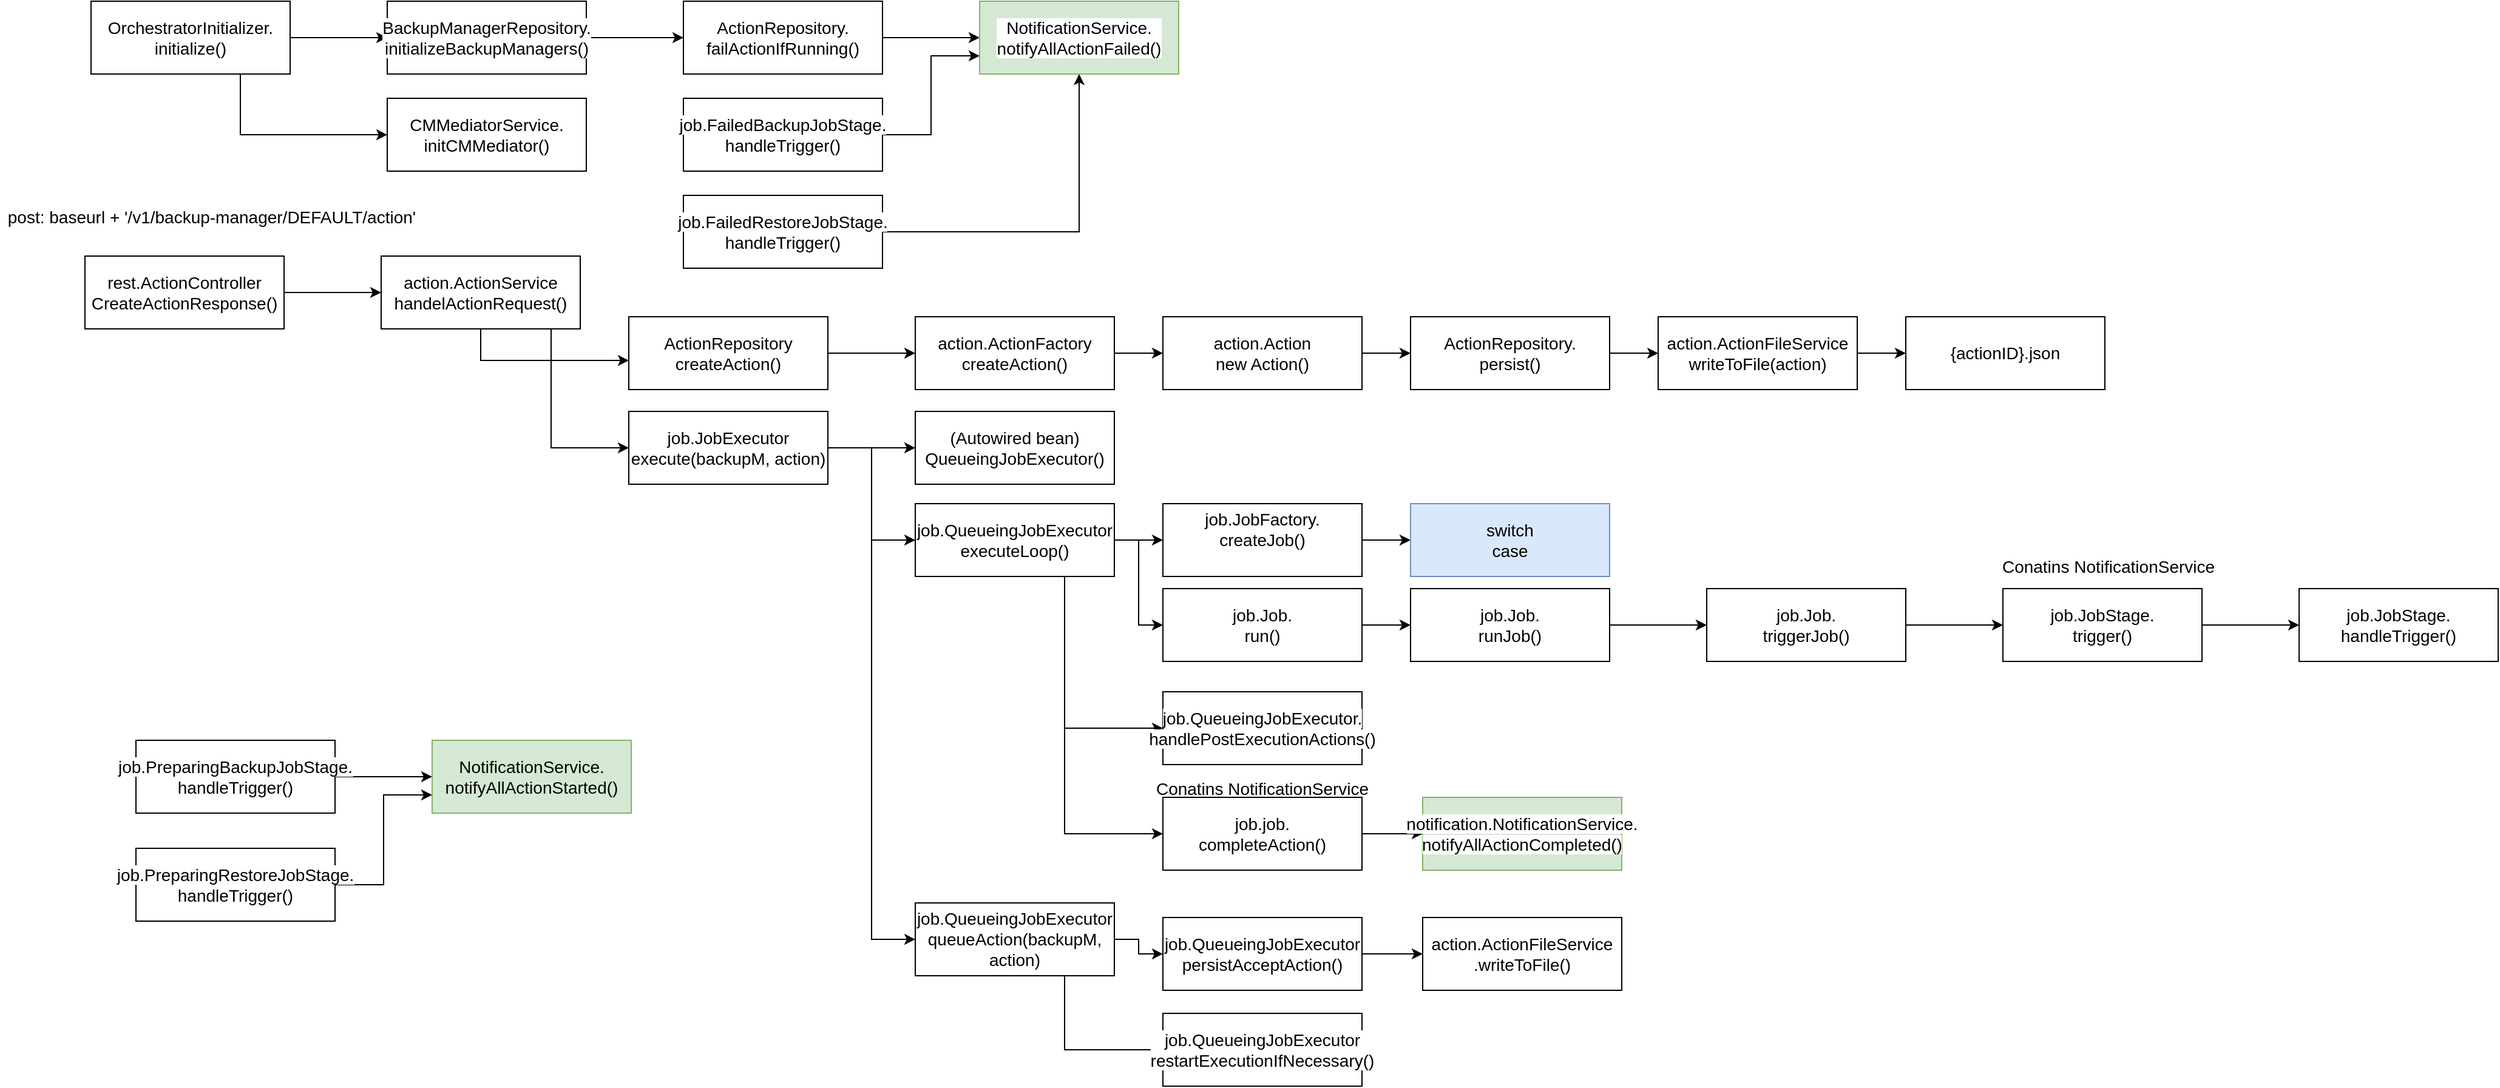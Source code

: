<mxfile version="14.6.0" type="github">
  <diagram id="sWD83ZK12Atgp3WnnV67" name="Page-1">
    <mxGraphModel dx="2074" dy="910" grid="0" gridSize="10" guides="1" tooltips="1" connect="1" arrows="1" fold="1" page="0" pageScale="1" pageWidth="827" pageHeight="1169" math="0" shadow="0">
      <root>
        <mxCell id="0" />
        <mxCell id="1" parent="0" />
        <mxCell id="vlSwU73PuRJAP9GoWd93-3" value="" style="edgeStyle=orthogonalEdgeStyle;rounded=0;orthogonalLoop=1;jettySize=auto;html=1;fontSize=14;" edge="1" parent="1" source="vlSwU73PuRJAP9GoWd93-1" target="vlSwU73PuRJAP9GoWd93-2">
          <mxGeometry relative="1" as="geometry" />
        </mxCell>
        <mxCell id="vlSwU73PuRJAP9GoWd93-5" style="edgeStyle=orthogonalEdgeStyle;rounded=0;orthogonalLoop=1;jettySize=auto;html=1;exitX=0.75;exitY=1;exitDx=0;exitDy=0;entryX=0;entryY=0.5;entryDx=0;entryDy=0;fontSize=14;" edge="1" parent="1" source="vlSwU73PuRJAP9GoWd93-1" target="vlSwU73PuRJAP9GoWd93-4">
          <mxGeometry relative="1" as="geometry" />
        </mxCell>
        <UserObject label="&lt;div style=&quot;color: rgb(0, 0, 0); font-family: helvetica; font-size: 14px; font-style: normal; font-weight: 400; letter-spacing: normal; text-align: center; text-indent: 0px; text-transform: none; word-spacing: 0px; background-color: rgb(255, 255, 255);&quot;&gt;OrchestratorInitializer.&lt;/div&gt;&lt;div style=&quot;color: rgb(0, 0, 0); font-family: helvetica; font-size: 14px; font-style: normal; font-weight: 400; letter-spacing: normal; text-align: center; text-indent: 0px; text-transform: none; word-spacing: 0px; background-color: rgb(255, 255, 255);&quot;&gt;initialize()&lt;/div&gt;" treeRoot="1" id="vlSwU73PuRJAP9GoWd93-1">
          <mxCell style="whiteSpace=wrap;html=1;align=center;treeFolding=1;treeMoving=1;newEdgeStyle={&quot;edgeStyle&quot;:&quot;elbowEdgeStyle&quot;,&quot;startArrow&quot;:&quot;none&quot;,&quot;endArrow&quot;:&quot;none&quot;};fontSize=14;" vertex="1" parent="1">
            <mxGeometry x="235" y="189" width="164" height="60" as="geometry" />
          </mxCell>
        </UserObject>
        <mxCell id="vlSwU73PuRJAP9GoWd93-13" value="" style="edgeStyle=orthogonalEdgeStyle;rounded=0;orthogonalLoop=1;jettySize=auto;html=1;fontSize=14;" edge="1" parent="1" source="vlSwU73PuRJAP9GoWd93-2" target="vlSwU73PuRJAP9GoWd93-12">
          <mxGeometry relative="1" as="geometry" />
        </mxCell>
        <UserObject label="&lt;div style=&quot;color: rgb(0, 0, 0); font-family: helvetica; font-size: 14px; font-style: normal; font-weight: 400; letter-spacing: normal; text-align: center; text-indent: 0px; text-transform: none; word-spacing: 0px; background-color: rgb(255, 255, 255);&quot;&gt;BackupManagerRepository.&lt;/div&gt;&lt;div style=&quot;color: rgb(0, 0, 0); font-family: helvetica; font-size: 14px; font-style: normal; font-weight: 400; letter-spacing: normal; text-align: center; text-indent: 0px; text-transform: none; word-spacing: 0px; background-color: rgb(255, 255, 255);&quot;&gt;initializeBackupManagers()&lt;/div&gt;" treeRoot="1" id="vlSwU73PuRJAP9GoWd93-2">
          <mxCell style="whiteSpace=wrap;html=1;align=center;treeFolding=1;treeMoving=1;newEdgeStyle={&quot;edgeStyle&quot;:&quot;elbowEdgeStyle&quot;,&quot;startArrow&quot;:&quot;none&quot;,&quot;endArrow&quot;:&quot;none&quot;};fontSize=14;" vertex="1" parent="1">
            <mxGeometry x="479" y="189" width="164" height="60" as="geometry" />
          </mxCell>
        </UserObject>
        <mxCell id="vlSwU73PuRJAP9GoWd93-7" value="" style="edgeStyle=orthogonalEdgeStyle;rounded=0;orthogonalLoop=1;jettySize=auto;html=1;" edge="1" parent="1" source="vlSwU73PuRJAP9GoWd93-4" target="vlSwU73PuRJAP9GoWd93-6" visible="0">
          <mxGeometry relative="1" as="geometry" />
        </mxCell>
        <UserObject label="&lt;div style=&quot;color: rgb(0, 0, 0); font-family: helvetica; font-size: 14px; font-style: normal; font-weight: 400; letter-spacing: normal; text-align: center; text-indent: 0px; text-transform: none; word-spacing: 0px; background-color: rgb(255, 255, 255);&quot;&gt;CMMediatorService.&lt;/div&gt;&lt;div style=&quot;color: rgb(0, 0, 0); font-family: helvetica; font-size: 14px; font-style: normal; font-weight: 400; letter-spacing: normal; text-align: center; text-indent: 0px; text-transform: none; word-spacing: 0px; background-color: rgb(255, 255, 255);&quot;&gt;initCMMediator()&lt;/div&gt;" treeRoot="1" id="vlSwU73PuRJAP9GoWd93-4">
          <mxCell style="whiteSpace=wrap;html=1;align=center;treeFolding=1;treeMoving=1;newEdgeStyle={&quot;edgeStyle&quot;:&quot;elbowEdgeStyle&quot;,&quot;startArrow&quot;:&quot;none&quot;,&quot;endArrow&quot;:&quot;none&quot;};fontSize=14;" vertex="1" collapsed="1" parent="1">
            <mxGeometry x="479" y="269" width="164" height="60" as="geometry" />
          </mxCell>
        </UserObject>
        <mxCell id="vlSwU73PuRJAP9GoWd93-9" value="flagEnabled" style="edgeStyle=orthogonalEdgeStyle;rounded=0;orthogonalLoop=1;jettySize=auto;html=1;" edge="1" parent="1" source="vlSwU73PuRJAP9GoWd93-6" target="vlSwU73PuRJAP9GoWd93-8" visible="0">
          <mxGeometry relative="1" as="geometry" />
        </mxCell>
        <mxCell id="vlSwU73PuRJAP9GoWd93-11" value="else" style="edgeStyle=orthogonalEdgeStyle;rounded=0;orthogonalLoop=1;jettySize=auto;html=1;exitX=0.75;exitY=1;exitDx=0;exitDy=0;entryX=0;entryY=0.5;entryDx=0;entryDy=0;" edge="1" parent="1" source="vlSwU73PuRJAP9GoWd93-6" target="vlSwU73PuRJAP9GoWd93-10" visible="0">
          <mxGeometry relative="1" as="geometry" />
        </mxCell>
        <UserObject label="&lt;div style=&quot;color: rgb(0 , 0 , 0) ; font-family: &amp;#34;helvetica&amp;#34; ; font-size: 13px ; font-style: normal ; font-weight: 400 ; letter-spacing: normal ; text-align: center ; text-indent: 0px ; text-transform: none ; word-spacing: 0px ; background-color: rgb(255 , 255 , 255)&quot;&gt;CMMediatorService.&lt;/div&gt;&lt;div style=&quot;color: rgb(0 , 0 , 0) ; font-family: &amp;#34;helvetica&amp;#34; ; font-size: 13px ; font-style: normal ; font-weight: 400 ; letter-spacing: normal ; text-align: center ; text-indent: 0px ; text-transform: none ; word-spacing: 0px ; background-color: rgb(255 , 255 , 255)&quot;&gt;executeIfCMIsEnabled()&lt;/div&gt;" treeRoot="1" id="vlSwU73PuRJAP9GoWd93-6">
          <mxCell style="whiteSpace=wrap;html=1;align=center;treeFolding=1;treeMoving=1;newEdgeStyle={&quot;edgeStyle&quot;:&quot;elbowEdgeStyle&quot;,&quot;startArrow&quot;:&quot;none&quot;,&quot;endArrow&quot;:&quot;none&quot;};fontSize=13;" vertex="1" visible="0" parent="1">
            <mxGeometry x="723" y="269" width="164" height="60" as="geometry" />
          </mxCell>
        </UserObject>
        <UserObject label="&lt;div style=&quot;color: rgb(0 , 0 , 0) ; font-family: &amp;#34;helvetica&amp;#34; ; font-size: 13px ; font-style: normal ; font-weight: 400 ; letter-spacing: normal ; text-align: center ; text-indent: 0px ; text-transform: none ; word-spacing: 0px ; background-color: rgb(255 , 255 , 255)&quot;&gt;CMMediatorService.&lt;/div&gt;&lt;div style=&quot;color: rgb(0 , 0 , 0) ; font-family: &amp;#34;helvetica&amp;#34; ; font-size: 13px ; font-style: normal ; font-weight: 400 ; letter-spacing: normal ; text-align: center ; text-indent: 0px ; text-transform: none ; word-spacing: 0px ; background-color: rgb(255 , 255 , 255)&quot;&gt;pushSchemaAndConfiguration()&lt;/div&gt;" treeRoot="1" id="vlSwU73PuRJAP9GoWd93-8">
          <mxCell style="whiteSpace=wrap;html=1;align=center;treeFolding=1;treeMoving=1;newEdgeStyle={&quot;edgeStyle&quot;:&quot;elbowEdgeStyle&quot;,&quot;startArrow&quot;:&quot;none&quot;,&quot;endArrow&quot;:&quot;none&quot;};fontSize=13;" vertex="1" visible="0" parent="1">
            <mxGeometry x="967" y="269" width="164" height="60" as="geometry" />
          </mxCell>
        </UserObject>
        <UserObject label="&lt;div style=&quot;color: rgb(0 , 0 , 0) ; font-family: &amp;#34;helvetica&amp;#34; ; font-size: 13px ; font-style: normal ; font-weight: 400 ; letter-spacing: normal ; text-align: center ; text-indent: 0px ; text-transform: none ; word-spacing: 0px ; background-color: rgb(255 , 255 , 255)&quot;&gt;CMMediatorException&lt;/div&gt;" treeRoot="1" id="vlSwU73PuRJAP9GoWd93-10">
          <mxCell style="whiteSpace=wrap;html=1;align=center;treeFolding=1;treeMoving=1;newEdgeStyle={&quot;edgeStyle&quot;:&quot;elbowEdgeStyle&quot;,&quot;startArrow&quot;:&quot;none&quot;,&quot;endArrow&quot;:&quot;none&quot;};fontSize=13;fillColor=#d80073;strokeColor=#A50040;fontColor=#ffffff;" vertex="1" visible="0" parent="1">
            <mxGeometry x="967" y="355" width="164" height="60" as="geometry" />
          </mxCell>
        </UserObject>
        <mxCell id="vlSwU73PuRJAP9GoWd93-15" value="" style="edgeStyle=orthogonalEdgeStyle;rounded=0;orthogonalLoop=1;jettySize=auto;html=1;fontSize=14;" edge="1" parent="1" source="vlSwU73PuRJAP9GoWd93-12" target="vlSwU73PuRJAP9GoWd93-14">
          <mxGeometry relative="1" as="geometry" />
        </mxCell>
        <UserObject label="&lt;div style=&quot;color: rgb(0, 0, 0); font-family: helvetica; font-size: 14px; font-style: normal; font-weight: 400; letter-spacing: normal; text-align: center; text-indent: 0px; text-transform: none; word-spacing: 0px; background-color: rgb(255, 255, 255);&quot;&gt;ActionRepository.&lt;/div&gt;&lt;div style=&quot;color: rgb(0, 0, 0); font-family: helvetica; font-size: 14px; font-style: normal; font-weight: 400; letter-spacing: normal; text-align: center; text-indent: 0px; text-transform: none; word-spacing: 0px; background-color: rgb(255, 255, 255);&quot;&gt;failActionIfRunning()&lt;/div&gt;" treeRoot="1" id="vlSwU73PuRJAP9GoWd93-12">
          <mxCell style="whiteSpace=wrap;html=1;align=center;treeFolding=1;treeMoving=1;newEdgeStyle={&quot;edgeStyle&quot;:&quot;elbowEdgeStyle&quot;,&quot;startArrow&quot;:&quot;none&quot;,&quot;endArrow&quot;:&quot;none&quot;};fontSize=14;" vertex="1" parent="1">
            <mxGeometry x="723" y="189" width="164" height="60" as="geometry" />
          </mxCell>
        </UserObject>
        <UserObject label="&lt;div style=&quot;color: rgb(0, 0, 0); font-family: helvetica; font-size: 14px; font-style: normal; font-weight: 400; letter-spacing: normal; text-align: center; text-indent: 0px; text-transform: none; word-spacing: 0px; background-color: rgb(255, 255, 255);&quot;&gt;NotificationService.&lt;/div&gt;&lt;div style=&quot;color: rgb(0, 0, 0); font-family: helvetica; font-size: 14px; font-style: normal; font-weight: 400; letter-spacing: normal; text-align: center; text-indent: 0px; text-transform: none; word-spacing: 0px; background-color: rgb(255, 255, 255);&quot;&gt;notifyAllActionFailed()&lt;/div&gt;" treeRoot="1" id="vlSwU73PuRJAP9GoWd93-14">
          <mxCell style="whiteSpace=wrap;html=1;align=center;treeFolding=1;treeMoving=1;newEdgeStyle={&quot;edgeStyle&quot;:&quot;elbowEdgeStyle&quot;,&quot;startArrow&quot;:&quot;none&quot;,&quot;endArrow&quot;:&quot;none&quot;};fontSize=14;fillColor=#d5e8d4;strokeColor=#82b366;" vertex="1" parent="1">
            <mxGeometry x="967" y="189" width="164" height="60" as="geometry" />
          </mxCell>
        </UserObject>
        <mxCell id="vlSwU73PuRJAP9GoWd93-16" value="post: baseurl + &#39;/v1/backup-manager/DEFAULT/action&#39;" style="text;html=1;strokeColor=none;fillColor=none;align=center;verticalAlign=middle;whiteSpace=wrap;rounded=0;fontSize=14;" vertex="1" parent="1">
          <mxGeometry x="160" y="349" width="349" height="36" as="geometry" />
        </mxCell>
        <mxCell id="vlSwU73PuRJAP9GoWd93-17" value="" style="edgeStyle=orthogonalEdgeStyle;rounded=0;orthogonalLoop=1;jettySize=auto;html=1;endArrow=classic;endFill=1;fontSize=14;" edge="1" parent="1" source="vlSwU73PuRJAP9GoWd93-18" target="vlSwU73PuRJAP9GoWd93-19">
          <mxGeometry relative="1" as="geometry" />
        </mxCell>
        <UserObject label="&lt;div style=&quot;color: rgb(0, 0, 0); font-family: helvetica; font-size: 14px; font-style: normal; font-weight: 400; letter-spacing: normal; text-align: center; text-indent: 0px; text-transform: none; word-spacing: 0px; background-color: rgb(255, 255, 255);&quot;&gt;rest.ActionController&lt;/div&gt;&lt;div style=&quot;color: rgb(0, 0, 0); font-family: helvetica; font-size: 14px; font-style: normal; font-weight: 400; letter-spacing: normal; text-align: center; text-indent: 0px; text-transform: none; word-spacing: 0px; background-color: rgb(255, 255, 255);&quot;&gt;CreateActionResponse()&lt;/div&gt;" treeRoot="1" id="vlSwU73PuRJAP9GoWd93-18">
          <mxCell style="whiteSpace=wrap;html=1;align=center;treeFolding=1;treeMoving=1;newEdgeStyle={&quot;edgeStyle&quot;:&quot;elbowEdgeStyle&quot;,&quot;startArrow&quot;:&quot;none&quot;,&quot;endArrow&quot;:&quot;none&quot;};fontSize=14;" vertex="1" parent="1">
            <mxGeometry x="230" y="399" width="164" height="60" as="geometry" />
          </mxCell>
        </UserObject>
        <UserObject label="&lt;div style=&quot;color: rgb(0, 0, 0); font-family: helvetica; font-size: 14px; font-style: normal; font-weight: 400; letter-spacing: normal; text-align: center; text-indent: 0px; text-transform: none; word-spacing: 0px; background-color: rgb(255, 255, 255);&quot;&gt;action.ActionService&lt;br style=&quot;font-size: 14px;&quot;&gt;&lt;/div&gt;&lt;div style=&quot;color: rgb(0, 0, 0); font-family: helvetica; font-size: 14px; font-style: normal; font-weight: 400; letter-spacing: normal; text-align: center; text-indent: 0px; text-transform: none; word-spacing: 0px; background-color: rgb(255, 255, 255);&quot;&gt;handelActionRequest()&lt;/div&gt;" id="vlSwU73PuRJAP9GoWd93-19">
          <mxCell style="whiteSpace=wrap;html=1;align=center;treeFolding=1;treeMoving=1;newEdgeStyle={&quot;edgeStyle&quot;:&quot;elbowEdgeStyle&quot;,&quot;startArrow&quot;:&quot;none&quot;,&quot;endArrow&quot;:&quot;none&quot;};fontSize=14;" vertex="1" parent="1">
            <mxGeometry x="474" y="399" width="164" height="60" as="geometry" />
          </mxCell>
        </UserObject>
        <mxCell id="vlSwU73PuRJAP9GoWd93-20" value="" style="edgeStyle=orthogonalEdgeStyle;rounded=0;orthogonalLoop=1;jettySize=auto;html=1;endArrow=classic;endFill=1;fontSize=14;" edge="1" parent="1" source="vlSwU73PuRJAP9GoWd93-19" target="vlSwU73PuRJAP9GoWd93-26">
          <mxGeometry relative="1" as="geometry">
            <mxPoint x="394" y="429" as="sourcePoint" />
            <Array as="points">
              <mxPoint x="556" y="485" />
            </Array>
          </mxGeometry>
        </mxCell>
        <mxCell id="vlSwU73PuRJAP9GoWd93-21" value="" style="edgeStyle=orthogonalEdgeStyle;rounded=0;orthogonalLoop=1;jettySize=auto;html=1;endArrow=classic;endFill=1;fontSize=14;" edge="1" parent="1" source="vlSwU73PuRJAP9GoWd93-19" target="vlSwU73PuRJAP9GoWd93-24">
          <mxGeometry relative="1" as="geometry">
            <mxPoint x="394" y="429" as="sourcePoint" />
            <Array as="points">
              <mxPoint x="614" y="557" />
            </Array>
          </mxGeometry>
        </mxCell>
        <mxCell id="vlSwU73PuRJAP9GoWd93-22" style="edgeStyle=orthogonalEdgeStyle;rounded=0;orthogonalLoop=1;jettySize=auto;html=1;exitX=1;exitY=0.5;exitDx=0;exitDy=0;entryX=0;entryY=0.5;entryDx=0;entryDy=0;endArrow=classic;endFill=1;fontSize=14;" edge="1" parent="1" source="vlSwU73PuRJAP9GoWd93-24" target="vlSwU73PuRJAP9GoWd93-36">
          <mxGeometry relative="1" as="geometry" />
        </mxCell>
        <mxCell id="vlSwU73PuRJAP9GoWd93-23" style="edgeStyle=orthogonalEdgeStyle;rounded=0;orthogonalLoop=1;jettySize=auto;html=1;exitX=1;exitY=0.5;exitDx=0;exitDy=0;entryX=0;entryY=0.5;entryDx=0;entryDy=0;endArrow=classic;endFill=1;fontSize=14;" edge="1" parent="1" source="vlSwU73PuRJAP9GoWd93-24" target="vlSwU73PuRJAP9GoWd93-37">
          <mxGeometry relative="1" as="geometry" />
        </mxCell>
        <UserObject label="&lt;span style=&quot;color: rgb(0, 0, 0); font-family: helvetica; font-size: 14px; font-style: normal; font-weight: 400; letter-spacing: normal; text-align: center; text-indent: 0px; text-transform: none; word-spacing: 0px; background-color: rgb(255, 255, 255); display: inline; float: none;&quot;&gt;job.JobExecutor&lt;/span&gt;&lt;br style=&quot;color: rgb(0, 0, 0); font-family: helvetica; font-size: 14px; font-style: normal; font-weight: 400; letter-spacing: normal; text-align: center; text-indent: 0px; text-transform: none; word-spacing: 0px; background-color: rgb(255, 255, 255);&quot;&gt;&lt;div style=&quot;color: rgb(0, 0, 0); font-family: helvetica; font-size: 14px; font-style: normal; font-weight: 400; letter-spacing: normal; text-align: center; text-indent: 0px; text-transform: none; word-spacing: 0px; background-color: rgb(255, 255, 255);&quot;&gt;execute(backupM, action)&lt;/div&gt;" id="vlSwU73PuRJAP9GoWd93-24">
          <mxCell style="whiteSpace=wrap;html=1;align=center;treeFolding=1;treeMoving=1;newEdgeStyle={&quot;edgeStyle&quot;:&quot;elbowEdgeStyle&quot;,&quot;startArrow&quot;:&quot;none&quot;,&quot;endArrow&quot;:&quot;none&quot;};fontSize=14;" vertex="1" parent="1">
            <mxGeometry x="678" y="527" width="164" height="60" as="geometry" />
          </mxCell>
        </UserObject>
        <mxCell id="vlSwU73PuRJAP9GoWd93-25" style="edgeStyle=orthogonalEdgeStyle;rounded=0;orthogonalLoop=1;jettySize=auto;html=1;exitX=1;exitY=0.5;exitDx=0;exitDy=0;entryX=0;entryY=0.5;entryDx=0;entryDy=0;endArrow=classic;endFill=1;fontSize=14;" edge="1" parent="1" source="vlSwU73PuRJAP9GoWd93-26" target="vlSwU73PuRJAP9GoWd93-27">
          <mxGeometry relative="1" as="geometry" />
        </mxCell>
        <UserObject label="&lt;div style=&quot;color: rgb(0, 0, 0); font-family: helvetica; font-size: 14px; font-style: normal; font-weight: 400; letter-spacing: normal; text-align: center; text-indent: 0px; text-transform: none; word-spacing: 0px; background-color: rgb(255, 255, 255);&quot;&gt;ActionRepository&lt;/div&gt;&lt;div style=&quot;color: rgb(0, 0, 0); font-family: helvetica; font-size: 14px; font-style: normal; font-weight: 400; letter-spacing: normal; text-align: center; text-indent: 0px; text-transform: none; word-spacing: 0px; background-color: rgb(255, 255, 255);&quot;&gt;createAction()&lt;/div&gt;" id="vlSwU73PuRJAP9GoWd93-26">
          <mxCell style="whiteSpace=wrap;html=1;align=center;treeFolding=1;treeMoving=1;newEdgeStyle={&quot;edgeStyle&quot;:&quot;elbowEdgeStyle&quot;,&quot;startArrow&quot;:&quot;none&quot;,&quot;endArrow&quot;:&quot;none&quot;};fontSize=14;" vertex="1" parent="1">
            <mxGeometry x="678" y="449" width="164" height="60" as="geometry" />
          </mxCell>
        </UserObject>
        <UserObject label="&lt;div style=&quot;color: rgb(0, 0, 0); font-family: helvetica; font-size: 14px; font-style: normal; font-weight: 400; letter-spacing: normal; text-align: center; text-indent: 0px; text-transform: none; word-spacing: 0px; background-color: rgb(255, 255, 255);&quot;&gt;action.ActionFactory&lt;/div&gt;&lt;div style=&quot;color: rgb(0, 0, 0); font-family: helvetica; font-size: 14px; font-style: normal; font-weight: 400; letter-spacing: normal; text-align: center; text-indent: 0px; text-transform: none; word-spacing: 0px; background-color: rgb(255, 255, 255);&quot;&gt;createAction()&lt;/div&gt;" id="vlSwU73PuRJAP9GoWd93-27">
          <mxCell style="whiteSpace=wrap;html=1;align=center;treeFolding=1;treeMoving=1;newEdgeStyle={&quot;edgeStyle&quot;:&quot;elbowEdgeStyle&quot;,&quot;startArrow&quot;:&quot;none&quot;,&quot;endArrow&quot;:&quot;none&quot;};fontSize=14;" vertex="1" parent="1">
            <mxGeometry x="914" y="449" width="164" height="60" as="geometry" />
          </mxCell>
        </UserObject>
        <mxCell id="vlSwU73PuRJAP9GoWd93-28" style="edgeStyle=orthogonalEdgeStyle;rounded=0;orthogonalLoop=1;jettySize=auto;html=1;exitX=1;exitY=0.5;exitDx=0;exitDy=0;entryX=0;entryY=0.5;entryDx=0;entryDy=0;endArrow=classic;endFill=1;fontSize=14;" edge="1" parent="1" source="vlSwU73PuRJAP9GoWd93-27" target="vlSwU73PuRJAP9GoWd93-29">
          <mxGeometry relative="1" as="geometry">
            <mxPoint x="842" y="479" as="sourcePoint" />
          </mxGeometry>
        </mxCell>
        <UserObject label="&lt;div style=&quot;color: rgb(0, 0, 0); font-family: helvetica; font-size: 14px; font-style: normal; font-weight: 400; letter-spacing: normal; text-align: center; text-indent: 0px; text-transform: none; word-spacing: 0px; background-color: rgb(255, 255, 255);&quot;&gt;action.Action&lt;/div&gt;&lt;div style=&quot;color: rgb(0, 0, 0); font-family: helvetica; font-size: 14px; font-style: normal; font-weight: 400; letter-spacing: normal; text-align: center; text-indent: 0px; text-transform: none; word-spacing: 0px; background-color: rgb(255, 255, 255);&quot;&gt;new Action()&lt;/div&gt;" id="vlSwU73PuRJAP9GoWd93-29">
          <mxCell style="whiteSpace=wrap;html=1;align=center;treeFolding=1;treeMoving=1;newEdgeStyle={&quot;edgeStyle&quot;:&quot;elbowEdgeStyle&quot;,&quot;startArrow&quot;:&quot;none&quot;,&quot;endArrow&quot;:&quot;none&quot;};fontSize=14;" vertex="1" parent="1">
            <mxGeometry x="1118" y="449" width="164" height="60" as="geometry" />
          </mxCell>
        </UserObject>
        <mxCell id="vlSwU73PuRJAP9GoWd93-30" style="edgeStyle=orthogonalEdgeStyle;rounded=0;orthogonalLoop=1;jettySize=auto;html=1;exitX=1;exitY=0.5;exitDx=0;exitDy=0;entryX=0;entryY=0.5;entryDx=0;entryDy=0;endArrow=classic;endFill=1;fontSize=14;" edge="1" parent="1" source="vlSwU73PuRJAP9GoWd93-29" target="vlSwU73PuRJAP9GoWd93-31">
          <mxGeometry relative="1" as="geometry">
            <mxPoint x="1078" y="479" as="sourcePoint" />
          </mxGeometry>
        </mxCell>
        <UserObject label="&lt;div style=&quot;color: rgb(0, 0, 0); font-family: helvetica; font-size: 14px; font-style: normal; font-weight: 400; letter-spacing: normal; text-align: center; text-indent: 0px; text-transform: none; word-spacing: 0px; background-color: rgb(255, 255, 255);&quot;&gt;ActionRepository.&lt;/div&gt;&lt;div style=&quot;color: rgb(0, 0, 0); font-family: helvetica; font-size: 14px; font-style: normal; font-weight: 400; letter-spacing: normal; text-align: center; text-indent: 0px; text-transform: none; word-spacing: 0px; background-color: rgb(255, 255, 255);&quot;&gt;persist()&lt;/div&gt;" id="vlSwU73PuRJAP9GoWd93-31">
          <mxCell style="whiteSpace=wrap;html=1;align=center;treeFolding=1;treeMoving=1;newEdgeStyle={&quot;edgeStyle&quot;:&quot;elbowEdgeStyle&quot;,&quot;startArrow&quot;:&quot;none&quot;,&quot;endArrow&quot;:&quot;none&quot;};fontSize=14;" vertex="1" parent="1">
            <mxGeometry x="1322" y="449" width="164" height="60" as="geometry" />
          </mxCell>
        </UserObject>
        <mxCell id="vlSwU73PuRJAP9GoWd93-32" style="edgeStyle=orthogonalEdgeStyle;rounded=0;orthogonalLoop=1;jettySize=auto;html=1;exitX=1;exitY=0.5;exitDx=0;exitDy=0;entryX=0;entryY=0.5;entryDx=0;entryDy=0;endArrow=classic;endFill=1;fontSize=14;" edge="1" parent="1" source="vlSwU73PuRJAP9GoWd93-31" target="vlSwU73PuRJAP9GoWd93-33">
          <mxGeometry relative="1" as="geometry">
            <mxPoint x="1282" y="479" as="sourcePoint" />
          </mxGeometry>
        </mxCell>
        <UserObject label="&lt;div style=&quot;color: rgb(0, 0, 0); font-family: helvetica; font-size: 14px; font-style: normal; font-weight: 400; letter-spacing: normal; text-align: center; text-indent: 0px; text-transform: none; word-spacing: 0px; background-color: rgb(255, 255, 255);&quot;&gt;action.ActionFileService&lt;/div&gt;&lt;div style=&quot;color: rgb(0, 0, 0); font-family: helvetica; font-size: 14px; font-style: normal; font-weight: 400; letter-spacing: normal; text-align: center; text-indent: 0px; text-transform: none; word-spacing: 0px; background-color: rgb(255, 255, 255);&quot;&gt;writeToFile(action)&lt;/div&gt;" id="vlSwU73PuRJAP9GoWd93-33">
          <mxCell style="whiteSpace=wrap;html=1;align=center;treeFolding=1;treeMoving=1;newEdgeStyle={&quot;edgeStyle&quot;:&quot;elbowEdgeStyle&quot;,&quot;startArrow&quot;:&quot;none&quot;,&quot;endArrow&quot;:&quot;none&quot;};fontSize=14;" vertex="1" parent="1">
            <mxGeometry x="1526" y="449" width="164" height="60" as="geometry" />
          </mxCell>
        </UserObject>
        <mxCell id="vlSwU73PuRJAP9GoWd93-34" style="edgeStyle=orthogonalEdgeStyle;rounded=0;orthogonalLoop=1;jettySize=auto;html=1;exitX=1;exitY=0.5;exitDx=0;exitDy=0;entryX=0;entryY=0.5;entryDx=0;entryDy=0;endArrow=classic;endFill=1;fontSize=14;" edge="1" parent="1" source="vlSwU73PuRJAP9GoWd93-33" target="vlSwU73PuRJAP9GoWd93-35">
          <mxGeometry relative="1" as="geometry">
            <mxPoint x="1486" y="479" as="sourcePoint" />
          </mxGeometry>
        </mxCell>
        <UserObject label="{actionID}.json" id="vlSwU73PuRJAP9GoWd93-35">
          <mxCell style="whiteSpace=wrap;html=1;align=center;treeFolding=1;treeMoving=1;newEdgeStyle={&quot;edgeStyle&quot;:&quot;elbowEdgeStyle&quot;,&quot;startArrow&quot;:&quot;none&quot;,&quot;endArrow&quot;:&quot;none&quot;};fontSize=14;" vertex="1" parent="1">
            <mxGeometry x="1730" y="449" width="164" height="60" as="geometry" />
          </mxCell>
        </UserObject>
        <mxCell id="vlSwU73PuRJAP9GoWd93-53" value="" style="edgeStyle=orthogonalEdgeStyle;rounded=0;orthogonalLoop=1;jettySize=auto;html=1;fontSize=14;" edge="1" parent="1" source="vlSwU73PuRJAP9GoWd93-36" target="vlSwU73PuRJAP9GoWd93-52">
          <mxGeometry relative="1" as="geometry" />
        </mxCell>
        <mxCell id="vlSwU73PuRJAP9GoWd93-55" style="edgeStyle=orthogonalEdgeStyle;rounded=0;orthogonalLoop=1;jettySize=auto;html=1;exitX=0.75;exitY=1;exitDx=0;exitDy=0;entryX=0;entryY=0.5;entryDx=0;entryDy=0;fontSize=14;" edge="1" parent="1" source="vlSwU73PuRJAP9GoWd93-36" target="vlSwU73PuRJAP9GoWd93-54">
          <mxGeometry relative="1" as="geometry" />
        </mxCell>
        <UserObject label="&lt;div style=&quot;color: rgb(0, 0, 0); font-family: helvetica; font-size: 14px; font-style: normal; font-weight: 400; letter-spacing: normal; text-align: center; text-indent: 0px; text-transform: none; word-spacing: 0px; background-color: rgb(255, 255, 255);&quot;&gt;job.QueueingJobExecutor&lt;br style=&quot;font-size: 14px;&quot;&gt;&lt;/div&gt;&lt;div style=&quot;color: rgb(0, 0, 0); font-family: helvetica; font-size: 14px; font-style: normal; font-weight: 400; letter-spacing: normal; text-align: center; text-indent: 0px; text-transform: none; word-spacing: 0px; background-color: rgb(255, 255, 255);&quot;&gt;queueAction(backupM, action)&lt;/div&gt;" id="vlSwU73PuRJAP9GoWd93-36">
          <mxCell style="whiteSpace=wrap;html=1;align=center;treeFolding=1;treeMoving=1;newEdgeStyle={&quot;edgeStyle&quot;:&quot;elbowEdgeStyle&quot;,&quot;startArrow&quot;:&quot;none&quot;,&quot;endArrow&quot;:&quot;none&quot;};fontSize=14;" vertex="1" parent="1">
            <mxGeometry x="914" y="932" width="164" height="60" as="geometry" />
          </mxCell>
        </UserObject>
        <UserObject label="&lt;div style=&quot;font-size: 14px;&quot;&gt;(Autowired bean)&lt;/div&gt;&lt;div style=&quot;font-size: 14px;&quot;&gt;QueueingJobExecutor()&lt;/div&gt;" id="vlSwU73PuRJAP9GoWd93-37">
          <mxCell style="whiteSpace=wrap;html=1;align=center;treeFolding=1;treeMoving=1;newEdgeStyle={&quot;edgeStyle&quot;:&quot;elbowEdgeStyle&quot;,&quot;startArrow&quot;:&quot;none&quot;,&quot;endArrow&quot;:&quot;none&quot;};fontSize=14;" vertex="1" parent="1">
            <mxGeometry x="914" y="527" width="164" height="60" as="geometry" />
          </mxCell>
        </UserObject>
        <mxCell id="vlSwU73PuRJAP9GoWd93-38" style="edgeStyle=orthogonalEdgeStyle;rounded=0;orthogonalLoop=1;jettySize=auto;html=1;exitX=1;exitY=0.5;exitDx=0;exitDy=0;entryX=0;entryY=0.5;entryDx=0;entryDy=0;endArrow=classic;endFill=1;fontSize=14;" edge="1" parent="1" source="vlSwU73PuRJAP9GoWd93-24" target="vlSwU73PuRJAP9GoWd93-39">
          <mxGeometry relative="1" as="geometry">
            <mxPoint x="842" y="557" as="sourcePoint" />
          </mxGeometry>
        </mxCell>
        <mxCell id="vlSwU73PuRJAP9GoWd93-59" style="edgeStyle=orthogonalEdgeStyle;rounded=0;orthogonalLoop=1;jettySize=auto;html=1;exitX=0.75;exitY=1;exitDx=0;exitDy=0;entryX=0;entryY=0.5;entryDx=0;entryDy=0;fontSize=14;" edge="1" parent="1" source="vlSwU73PuRJAP9GoWd93-39" target="vlSwU73PuRJAP9GoWd93-58">
          <mxGeometry relative="1" as="geometry" />
        </mxCell>
        <mxCell id="vlSwU73PuRJAP9GoWd93-67" style="edgeStyle=orthogonalEdgeStyle;rounded=0;orthogonalLoop=1;jettySize=auto;html=1;exitX=0.75;exitY=1;exitDx=0;exitDy=0;entryX=0;entryY=0.5;entryDx=0;entryDy=0;fontSize=14;" edge="1" parent="1" source="vlSwU73PuRJAP9GoWd93-39" target="vlSwU73PuRJAP9GoWd93-66">
          <mxGeometry relative="1" as="geometry" />
        </mxCell>
        <UserObject label="&lt;div style=&quot;color: rgb(0, 0, 0); font-family: helvetica; font-size: 14px; font-style: normal; font-weight: 400; letter-spacing: normal; text-align: center; text-indent: 0px; text-transform: none; word-spacing: 0px; background-color: rgb(255, 255, 255);&quot;&gt;job.QueueingJobExecutor&lt;br style=&quot;font-size: 14px;&quot;&gt;&lt;/div&gt;&lt;div style=&quot;color: rgb(0, 0, 0); font-family: helvetica; font-size: 14px; font-style: normal; font-weight: 400; letter-spacing: normal; text-align: center; text-indent: 0px; text-transform: none; word-spacing: 0px; background-color: rgb(255, 255, 255);&quot;&gt;executeLoop()&lt;br style=&quot;font-size: 14px;&quot;&gt;&lt;/div&gt;" id="vlSwU73PuRJAP9GoWd93-39">
          <mxCell style="whiteSpace=wrap;html=1;align=center;treeFolding=1;treeMoving=1;newEdgeStyle={&quot;edgeStyle&quot;:&quot;elbowEdgeStyle&quot;,&quot;startArrow&quot;:&quot;none&quot;,&quot;endArrow&quot;:&quot;none&quot;};fontSize=14;" vertex="1" parent="1">
            <mxGeometry x="914" y="603" width="164" height="60" as="geometry" />
          </mxCell>
        </UserObject>
        <mxCell id="vlSwU73PuRJAP9GoWd93-40" style="edgeStyle=orthogonalEdgeStyle;rounded=0;orthogonalLoop=1;jettySize=auto;html=1;exitX=1;exitY=0.5;exitDx=0;exitDy=0;entryX=0;entryY=0.5;entryDx=0;entryDy=0;endArrow=classic;endFill=1;fontSize=14;" edge="1" parent="1" source="vlSwU73PuRJAP9GoWd93-39" target="vlSwU73PuRJAP9GoWd93-41">
          <mxGeometry relative="1" as="geometry">
            <mxPoint x="842" y="557" as="sourcePoint" />
          </mxGeometry>
        </mxCell>
        <UserObject label="&lt;div style=&quot;font-size: 14px;&quot;&gt;job.JobFactory.&lt;/div&gt;&lt;div style=&quot;font-size: 14px;&quot;&gt;createJob()&lt;br style=&quot;color: rgb(0, 0, 0); font-family: helvetica; font-size: 14px; font-style: normal; font-weight: 400; letter-spacing: normal; text-align: center; text-indent: 0px; text-transform: none; word-spacing: 0px; background-color: rgb(255, 255, 255);&quot;&gt;&lt;br style=&quot;font-size: 14px;&quot;&gt;&lt;/div&gt;" id="vlSwU73PuRJAP9GoWd93-41">
          <mxCell style="whiteSpace=wrap;html=1;align=center;treeFolding=1;treeMoving=1;newEdgeStyle={&quot;edgeStyle&quot;:&quot;elbowEdgeStyle&quot;,&quot;startArrow&quot;:&quot;none&quot;,&quot;endArrow&quot;:&quot;none&quot;};fontSize=14;" vertex="1" parent="1">
            <mxGeometry x="1118" y="603" width="164" height="60" as="geometry" />
          </mxCell>
        </UserObject>
        <mxCell id="vlSwU73PuRJAP9GoWd93-42" style="edgeStyle=orthogonalEdgeStyle;rounded=0;orthogonalLoop=1;jettySize=auto;html=1;exitX=1;exitY=0.5;exitDx=0;exitDy=0;entryX=0;entryY=0.5;entryDx=0;entryDy=0;endArrow=classic;endFill=1;fontSize=14;" edge="1" parent="1" source="vlSwU73PuRJAP9GoWd93-39" target="vlSwU73PuRJAP9GoWd93-43">
          <mxGeometry relative="1" as="geometry">
            <mxPoint x="1078" y="633" as="sourcePoint" />
          </mxGeometry>
        </mxCell>
        <UserObject label="&lt;div style=&quot;font-size: 14px;&quot;&gt;&lt;span style=&quot;color: rgb(0, 0, 0); font-family: helvetica; font-size: 14px; font-style: normal; font-weight: 400; letter-spacing: normal; text-align: center; text-indent: 0px; text-transform: none; word-spacing: 0px; background-color: rgb(255, 255, 255); display: inline; float: none;&quot;&gt;job.Job.&lt;/span&gt;&lt;/div&gt;&lt;div style=&quot;font-size: 14px;&quot;&gt;&lt;span style=&quot;color: rgb(0, 0, 0); font-family: helvetica; font-size: 14px; font-style: normal; font-weight: 400; letter-spacing: normal; text-align: center; text-indent: 0px; text-transform: none; word-spacing: 0px; background-color: rgb(255, 255, 255); display: inline; float: none;&quot;&gt;run()&lt;/span&gt;&lt;/div&gt;" id="vlSwU73PuRJAP9GoWd93-43">
          <mxCell style="whiteSpace=wrap;html=1;align=center;treeFolding=1;treeMoving=1;newEdgeStyle={&quot;edgeStyle&quot;:&quot;elbowEdgeStyle&quot;,&quot;startArrow&quot;:&quot;none&quot;,&quot;endArrow&quot;:&quot;none&quot;};fontSize=14;" vertex="1" parent="1">
            <mxGeometry x="1118" y="673" width="164" height="60" as="geometry" />
          </mxCell>
        </UserObject>
        <mxCell id="vlSwU73PuRJAP9GoWd93-44" style="edgeStyle=orthogonalEdgeStyle;rounded=0;orthogonalLoop=1;jettySize=auto;html=1;exitX=1;exitY=0.5;exitDx=0;exitDy=0;entryX=0;entryY=0.5;entryDx=0;entryDy=0;endArrow=classic;endFill=1;fontSize=14;" edge="1" parent="1" source="vlSwU73PuRJAP9GoWd93-43" target="vlSwU73PuRJAP9GoWd93-45">
          <mxGeometry relative="1" as="geometry">
            <mxPoint x="1078" y="633" as="sourcePoint" />
          </mxGeometry>
        </mxCell>
        <mxCell id="vlSwU73PuRJAP9GoWd93-51" value="" style="edgeStyle=orthogonalEdgeStyle;rounded=0;orthogonalLoop=1;jettySize=auto;html=1;fontSize=14;" edge="1" parent="1" source="vlSwU73PuRJAP9GoWd93-45" target="vlSwU73PuRJAP9GoWd93-50">
          <mxGeometry relative="1" as="geometry" />
        </mxCell>
        <UserObject label="&lt;div style=&quot;font-size: 14px;&quot;&gt;&lt;span style=&quot;color: rgb(0, 0, 0); font-family: helvetica; font-size: 14px; font-style: normal; font-weight: 400; letter-spacing: normal; text-align: center; text-indent: 0px; text-transform: none; word-spacing: 0px; background-color: rgb(255, 255, 255); display: inline; float: none;&quot;&gt;job.Job.&lt;/span&gt;&lt;/div&gt;&lt;div style=&quot;font-size: 14px;&quot;&gt;&lt;span style=&quot;color: rgb(0, 0, 0); font-family: helvetica; font-size: 14px; font-style: normal; font-weight: 400; letter-spacing: normal; text-align: center; text-indent: 0px; text-transform: none; word-spacing: 0px; background-color: rgb(255, 255, 255); display: inline; float: none;&quot;&gt;runJob()&lt;/span&gt;&lt;/div&gt;" id="vlSwU73PuRJAP9GoWd93-45">
          <mxCell style="whiteSpace=wrap;html=1;align=center;treeFolding=1;treeMoving=1;newEdgeStyle={&quot;edgeStyle&quot;:&quot;elbowEdgeStyle&quot;,&quot;startArrow&quot;:&quot;none&quot;,&quot;endArrow&quot;:&quot;none&quot;};fontSize=14;" vertex="1" parent="1">
            <mxGeometry x="1322" y="673" width="164" height="60" as="geometry" />
          </mxCell>
        </UserObject>
        <mxCell id="vlSwU73PuRJAP9GoWd93-48" style="edgeStyle=orthogonalEdgeStyle;rounded=0;orthogonalLoop=1;jettySize=auto;html=1;exitX=1;exitY=0.5;exitDx=0;exitDy=0;entryX=0;entryY=0.5;entryDx=0;entryDy=0;endArrow=classic;endFill=1;fontSize=14;" edge="1" parent="1" source="vlSwU73PuRJAP9GoWd93-41" target="vlSwU73PuRJAP9GoWd93-49">
          <mxGeometry relative="1" as="geometry">
            <mxPoint x="1078" y="633" as="sourcePoint" />
          </mxGeometry>
        </mxCell>
        <UserObject label="&lt;div style=&quot;font-size: 14px;&quot;&gt;switch&lt;/div&gt;&lt;div style=&quot;font-size: 14px;&quot;&gt;case&lt;br style=&quot;font-size: 14px;&quot;&gt;&lt;/div&gt;" id="vlSwU73PuRJAP9GoWd93-49">
          <mxCell style="whiteSpace=wrap;html=1;align=center;treeFolding=1;treeMoving=1;newEdgeStyle={&quot;edgeStyle&quot;:&quot;elbowEdgeStyle&quot;,&quot;startArrow&quot;:&quot;none&quot;,&quot;endArrow&quot;:&quot;none&quot;};fillColor=#dae8fc;strokeColor=#6c8ebf;fontSize=14;" vertex="1" parent="1">
            <mxGeometry x="1322" y="603" width="164" height="60" as="geometry" />
          </mxCell>
        </UserObject>
        <mxCell id="vlSwU73PuRJAP9GoWd93-61" value="" style="edgeStyle=orthogonalEdgeStyle;rounded=0;orthogonalLoop=1;jettySize=auto;html=1;fontSize=14;" edge="1" parent="1" source="vlSwU73PuRJAP9GoWd93-50" target="vlSwU73PuRJAP9GoWd93-60">
          <mxGeometry relative="1" as="geometry" />
        </mxCell>
        <UserObject label="&lt;div style=&quot;font-size: 14px;&quot;&gt;&lt;span style=&quot;color: rgb(0, 0, 0); font-family: helvetica; font-size: 14px; font-style: normal; font-weight: 400; letter-spacing: normal; text-align: center; text-indent: 0px; text-transform: none; word-spacing: 0px; background-color: rgb(255, 255, 255); display: inline; float: none;&quot;&gt;job.Job.&lt;/span&gt;&lt;/div&gt;&lt;div style=&quot;font-size: 14px;&quot;&gt;&lt;span style=&quot;color: rgb(0, 0, 0); font-family: helvetica; font-size: 14px; font-style: normal; font-weight: 400; letter-spacing: normal; text-align: center; text-indent: 0px; text-transform: none; word-spacing: 0px; background-color: rgb(255, 255, 255); display: inline; float: none;&quot;&gt;triggerJob()&lt;/span&gt;&lt;/div&gt;" id="vlSwU73PuRJAP9GoWd93-50">
          <mxCell style="whiteSpace=wrap;html=1;align=center;treeFolding=1;treeMoving=1;newEdgeStyle={&quot;edgeStyle&quot;:&quot;elbowEdgeStyle&quot;,&quot;startArrow&quot;:&quot;none&quot;,&quot;endArrow&quot;:&quot;none&quot;};fontSize=14;" vertex="1" parent="1">
            <mxGeometry x="1566" y="673" width="164" height="60" as="geometry" />
          </mxCell>
        </UserObject>
        <mxCell id="vlSwU73PuRJAP9GoWd93-57" value="" style="edgeStyle=orthogonalEdgeStyle;rounded=0;orthogonalLoop=1;jettySize=auto;html=1;fontSize=14;" edge="1" parent="1" source="vlSwU73PuRJAP9GoWd93-52" target="vlSwU73PuRJAP9GoWd93-56">
          <mxGeometry relative="1" as="geometry" />
        </mxCell>
        <UserObject label="&lt;div style=&quot;color: rgb(0, 0, 0); font-family: helvetica; font-size: 14px; font-style: normal; font-weight: 400; letter-spacing: normal; text-align: center; text-indent: 0px; text-transform: none; word-spacing: 0px; background-color: rgb(255, 255, 255);&quot;&gt;job.QueueingJobExecutor&lt;br style=&quot;font-size: 14px;&quot;&gt;&lt;/div&gt;&lt;div style=&quot;color: rgb(0, 0, 0); font-family: helvetica; font-size: 14px; font-style: normal; font-weight: 400; letter-spacing: normal; text-align: center; text-indent: 0px; text-transform: none; word-spacing: 0px; background-color: rgb(255, 255, 255);&quot;&gt;persistAcceptAction()&lt;/div&gt;" id="vlSwU73PuRJAP9GoWd93-52">
          <mxCell style="whiteSpace=wrap;html=1;align=center;treeFolding=1;treeMoving=1;newEdgeStyle={&quot;edgeStyle&quot;:&quot;elbowEdgeStyle&quot;,&quot;startArrow&quot;:&quot;none&quot;,&quot;endArrow&quot;:&quot;none&quot;};fontSize=14;" vertex="1" parent="1">
            <mxGeometry x="1118" y="944" width="164" height="60" as="geometry" />
          </mxCell>
        </UserObject>
        <UserObject label="&lt;div style=&quot;color: rgb(0, 0, 0); font-family: helvetica; font-size: 14px; font-style: normal; font-weight: 400; letter-spacing: normal; text-align: center; text-indent: 0px; text-transform: none; word-spacing: 0px; background-color: rgb(255, 255, 255);&quot;&gt;job.QueueingJobExecutor&lt;br style=&quot;font-size: 14px;&quot;&gt;&lt;/div&gt;&lt;div style=&quot;color: rgb(0, 0, 0); font-family: helvetica; font-size: 14px; font-style: normal; font-weight: 400; letter-spacing: normal; text-align: center; text-indent: 0px; text-transform: none; word-spacing: 0px; background-color: rgb(255, 255, 255);&quot;&gt;restartExecutionIfNecessary()&lt;/div&gt;" id="vlSwU73PuRJAP9GoWd93-54">
          <mxCell style="whiteSpace=wrap;html=1;align=center;treeFolding=1;treeMoving=1;newEdgeStyle={&quot;edgeStyle&quot;:&quot;elbowEdgeStyle&quot;,&quot;startArrow&quot;:&quot;none&quot;,&quot;endArrow&quot;:&quot;none&quot;};fontSize=14;" vertex="1" parent="1">
            <mxGeometry x="1118" y="1023" width="164" height="60" as="geometry" />
          </mxCell>
        </UserObject>
        <UserObject label="&lt;div style=&quot;color: rgb(0, 0, 0); font-family: helvetica; font-size: 14px; font-style: normal; font-weight: 400; letter-spacing: normal; text-align: center; text-indent: 0px; text-transform: none; word-spacing: 0px; background-color: rgb(255, 255, 255);&quot;&gt;action.ActionFileService&lt;/div&gt;&lt;div style=&quot;color: rgb(0, 0, 0); font-family: helvetica; font-size: 14px; font-style: normal; font-weight: 400; letter-spacing: normal; text-align: center; text-indent: 0px; text-transform: none; word-spacing: 0px; background-color: rgb(255, 255, 255);&quot;&gt;.writeToFile()&lt;/div&gt;" id="vlSwU73PuRJAP9GoWd93-56">
          <mxCell style="whiteSpace=wrap;html=1;align=center;treeFolding=1;treeMoving=1;newEdgeStyle={&quot;edgeStyle&quot;:&quot;elbowEdgeStyle&quot;,&quot;startArrow&quot;:&quot;none&quot;,&quot;endArrow&quot;:&quot;none&quot;};fontSize=14;" vertex="1" parent="1">
            <mxGeometry x="1332" y="944" width="164" height="60" as="geometry" />
          </mxCell>
        </UserObject>
        <UserObject label="&lt;div style=&quot;font-size: 14px;&quot;&gt;&lt;span style=&quot;color: rgb(0, 0, 0); font-family: helvetica; font-size: 14px; font-style: normal; font-weight: 400; letter-spacing: normal; text-align: center; text-indent: 0px; text-transform: none; word-spacing: 0px; background-color: rgb(255, 255, 255); display: inline; float: none;&quot;&gt;job.QueueingJobExecutor.&lt;/span&gt;&lt;/div&gt;&lt;div style=&quot;font-size: 14px;&quot;&gt;&lt;span style=&quot;color: rgb(0, 0, 0); font-family: helvetica; font-size: 14px; font-style: normal; font-weight: 400; letter-spacing: normal; text-align: center; text-indent: 0px; text-transform: none; word-spacing: 0px; background-color: rgb(255, 255, 255); display: inline; float: none;&quot;&gt;handlePostExecutionActions()&lt;/span&gt;&lt;/div&gt;" id="vlSwU73PuRJAP9GoWd93-58">
          <mxCell style="whiteSpace=wrap;html=1;align=center;treeFolding=1;treeMoving=1;newEdgeStyle={&quot;edgeStyle&quot;:&quot;elbowEdgeStyle&quot;,&quot;startArrow&quot;:&quot;none&quot;,&quot;endArrow&quot;:&quot;none&quot;};fontSize=14;" vertex="1" parent="1">
            <mxGeometry x="1118" y="758" width="164" height="60" as="geometry" />
          </mxCell>
        </UserObject>
        <mxCell id="vlSwU73PuRJAP9GoWd93-63" value="" style="edgeStyle=orthogonalEdgeStyle;rounded=0;orthogonalLoop=1;jettySize=auto;html=1;fontSize=14;" edge="1" parent="1" source="vlSwU73PuRJAP9GoWd93-60" target="vlSwU73PuRJAP9GoWd93-62">
          <mxGeometry relative="1" as="geometry" />
        </mxCell>
        <UserObject label="&lt;div style=&quot;font-size: 14px;&quot;&gt;&lt;span style=&quot;color: rgb(0, 0, 0); font-family: helvetica; font-size: 14px; font-style: normal; font-weight: 400; letter-spacing: normal; text-align: center; text-indent: 0px; text-transform: none; word-spacing: 0px; background-color: rgb(255, 255, 255); display: inline; float: none;&quot;&gt;job.JobStage.&lt;/span&gt;&lt;/div&gt;&lt;div style=&quot;font-size: 14px;&quot;&gt;&lt;span style=&quot;color: rgb(0, 0, 0); font-family: helvetica; font-size: 14px; font-style: normal; font-weight: 400; letter-spacing: normal; text-align: center; text-indent: 0px; text-transform: none; word-spacing: 0px; background-color: rgb(255, 255, 255); display: inline; float: none;&quot;&gt;trigger()&lt;/span&gt;&lt;/div&gt;" id="vlSwU73PuRJAP9GoWd93-60">
          <mxCell style="whiteSpace=wrap;html=1;align=center;treeFolding=1;treeMoving=1;newEdgeStyle={&quot;edgeStyle&quot;:&quot;elbowEdgeStyle&quot;,&quot;startArrow&quot;:&quot;none&quot;,&quot;endArrow&quot;:&quot;none&quot;};fontSize=14;" vertex="1" parent="1">
            <mxGeometry x="1810" y="673" width="164" height="60" as="geometry" />
          </mxCell>
        </UserObject>
        <UserObject label="&lt;div style=&quot;font-size: 14px;&quot;&gt;&lt;span style=&quot;color: rgb(0, 0, 0); font-family: helvetica; font-size: 14px; font-style: normal; font-weight: 400; letter-spacing: normal; text-align: center; text-indent: 0px; text-transform: none; word-spacing: 0px; background-color: rgb(255, 255, 255); display: inline; float: none;&quot;&gt;job.JobStage.&lt;/span&gt;&lt;/div&gt;&lt;div style=&quot;font-size: 14px;&quot;&gt;&lt;span style=&quot;color: rgb(0, 0, 0); font-family: helvetica; font-size: 14px; font-style: normal; font-weight: 400; letter-spacing: normal; text-align: center; text-indent: 0px; text-transform: none; word-spacing: 0px; background-color: rgb(255, 255, 255); display: inline; float: none;&quot;&gt;handleTrigger()&lt;/span&gt;&lt;/div&gt;" id="vlSwU73PuRJAP9GoWd93-62">
          <mxCell style="whiteSpace=wrap;html=1;align=center;treeFolding=1;treeMoving=1;newEdgeStyle={&quot;edgeStyle&quot;:&quot;elbowEdgeStyle&quot;,&quot;startArrow&quot;:&quot;none&quot;,&quot;endArrow&quot;:&quot;none&quot;};fontSize=14;" vertex="1" parent="1">
            <mxGeometry x="2054" y="673" width="164" height="60" as="geometry" />
          </mxCell>
        </UserObject>
        <mxCell id="vlSwU73PuRJAP9GoWd93-64" value="Conatins NotificationService" style="text;html=1;strokeColor=none;fillColor=none;align=center;verticalAlign=middle;whiteSpace=wrap;rounded=0;fontSize=14;" vertex="1" parent="1">
          <mxGeometry x="1795" y="643" width="204" height="24" as="geometry" />
        </mxCell>
        <mxCell id="vlSwU73PuRJAP9GoWd93-65" value="Conatins NotificationService" style="text;html=1;strokeColor=none;fillColor=none;align=center;verticalAlign=middle;whiteSpace=wrap;rounded=0;fontSize=14;" vertex="1" parent="1">
          <mxGeometry x="1098" y="826" width="204" height="24" as="geometry" />
        </mxCell>
        <mxCell id="vlSwU73PuRJAP9GoWd93-69" value="" style="edgeStyle=orthogonalEdgeStyle;rounded=0;orthogonalLoop=1;jettySize=auto;html=1;fontSize=14;" edge="1" parent="1" source="vlSwU73PuRJAP9GoWd93-66" target="vlSwU73PuRJAP9GoWd93-68">
          <mxGeometry relative="1" as="geometry" />
        </mxCell>
        <UserObject label="&lt;div style=&quot;font-size: 14px;&quot;&gt;&lt;span style=&quot;color: rgb(0, 0, 0); font-family: helvetica; font-size: 14px; font-style: normal; font-weight: 400; letter-spacing: normal; text-align: center; text-indent: 0px; text-transform: none; word-spacing: 0px; background-color: rgb(255, 255, 255); display: inline; float: none;&quot;&gt;job.job.&lt;/span&gt;&lt;/div&gt;&lt;div style=&quot;font-size: 14px;&quot;&gt;&lt;span style=&quot;color: rgb(0, 0, 0); font-family: helvetica; font-size: 14px; font-style: normal; font-weight: 400; letter-spacing: normal; text-align: center; text-indent: 0px; text-transform: none; word-spacing: 0px; background-color: rgb(255, 255, 255); display: inline; float: none;&quot;&gt;completeAction()&lt;/span&gt;&lt;/div&gt;" id="vlSwU73PuRJAP9GoWd93-66">
          <mxCell style="whiteSpace=wrap;html=1;align=center;treeFolding=1;treeMoving=1;newEdgeStyle={&quot;edgeStyle&quot;:&quot;elbowEdgeStyle&quot;,&quot;startArrow&quot;:&quot;none&quot;,&quot;endArrow&quot;:&quot;none&quot;};fontSize=14;" vertex="1" parent="1">
            <mxGeometry x="1118" y="845" width="164" height="60" as="geometry" />
          </mxCell>
        </UserObject>
        <UserObject label="&lt;div style=&quot;font-size: 14px;&quot;&gt;&lt;span style=&quot;color: rgb(0, 0, 0); font-family: helvetica; font-size: 14px; font-style: normal; font-weight: 400; letter-spacing: normal; text-align: center; text-indent: 0px; text-transform: none; word-spacing: 0px; background-color: rgb(255, 255, 255); display: inline; float: none;&quot;&gt;notification.NotificationService.&lt;/span&gt;&lt;/div&gt;&lt;div style=&quot;font-size: 14px;&quot;&gt;&lt;span style=&quot;color: rgb(0, 0, 0); font-family: helvetica; font-size: 14px; font-style: normal; font-weight: 400; letter-spacing: normal; text-align: center; text-indent: 0px; text-transform: none; word-spacing: 0px; background-color: rgb(255, 255, 255); display: inline; float: none;&quot;&gt;notifyAllActionCompleted()&lt;/span&gt;&lt;/div&gt;" id="vlSwU73PuRJAP9GoWd93-68">
          <mxCell style="whiteSpace=wrap;html=1;align=center;treeFolding=1;treeMoving=1;newEdgeStyle={&quot;edgeStyle&quot;:&quot;elbowEdgeStyle&quot;,&quot;startArrow&quot;:&quot;none&quot;,&quot;endArrow&quot;:&quot;none&quot;};fontSize=14;fillColor=#d5e8d4;strokeColor=#82b366;" vertex="1" parent="1">
            <mxGeometry x="1332" y="845" width="164" height="60" as="geometry" />
          </mxCell>
        </UserObject>
        <mxCell id="vlSwU73PuRJAP9GoWd93-72" value="" style="edgeStyle=orthogonalEdgeStyle;rounded=0;orthogonalLoop=1;jettySize=auto;html=1;fontSize=14;" edge="1" parent="1" source="vlSwU73PuRJAP9GoWd93-70" target="vlSwU73PuRJAP9GoWd93-71">
          <mxGeometry relative="1" as="geometry" />
        </mxCell>
        <UserObject label="&lt;div style=&quot;font-size: 14px;&quot;&gt;&lt;span style=&quot;color: rgb(0, 0, 0); font-family: helvetica; font-size: 14px; font-style: normal; font-weight: 400; letter-spacing: normal; text-align: center; text-indent: 0px; text-transform: none; word-spacing: 0px; background-color: rgb(255, 255, 255); display: inline; float: none;&quot;&gt;job.PreparingBackupJobStage.&lt;/span&gt;&lt;/div&gt;&lt;div style=&quot;font-size: 14px;&quot;&gt;&lt;span style=&quot;color: rgb(0, 0, 0); font-family: helvetica; font-size: 14px; font-style: normal; font-weight: 400; letter-spacing: normal; text-align: center; text-indent: 0px; text-transform: none; word-spacing: 0px; background-color: rgb(255, 255, 255); display: inline; float: none;&quot;&gt;handleTrigger()&lt;/span&gt;&lt;/div&gt;" id="vlSwU73PuRJAP9GoWd93-70">
          <mxCell style="whiteSpace=wrap;html=1;align=center;treeFolding=1;treeMoving=1;newEdgeStyle={&quot;edgeStyle&quot;:&quot;elbowEdgeStyle&quot;,&quot;startArrow&quot;:&quot;none&quot;,&quot;endArrow&quot;:&quot;none&quot;};fontSize=14;" vertex="1" parent="1">
            <mxGeometry x="272" y="798" width="164" height="60" as="geometry" />
          </mxCell>
        </UserObject>
        <UserObject label="&lt;div style=&quot;font-size: 14px;&quot;&gt;&lt;font face=&quot;helvetica&quot; style=&quot;font-size: 14px;&quot;&gt;NotificationService.&lt;/font&gt;&lt;/div&gt;&lt;div style=&quot;font-size: 14px;&quot;&gt;&lt;font face=&quot;helvetica&quot; style=&quot;font-size: 14px;&quot;&gt;notifyAllActionStarted()&lt;/font&gt;&lt;/div&gt;" id="vlSwU73PuRJAP9GoWd93-71">
          <mxCell style="whiteSpace=wrap;html=1;align=center;treeFolding=1;treeMoving=1;newEdgeStyle={&quot;edgeStyle&quot;:&quot;elbowEdgeStyle&quot;,&quot;startArrow&quot;:&quot;none&quot;,&quot;endArrow&quot;:&quot;none&quot;};fontSize=14;fillColor=#d5e8d4;strokeColor=#82b366;" vertex="1" parent="1">
            <mxGeometry x="516" y="798" width="164" height="60" as="geometry" />
          </mxCell>
        </UserObject>
        <mxCell id="vlSwU73PuRJAP9GoWd93-74" style="edgeStyle=orthogonalEdgeStyle;rounded=0;orthogonalLoop=1;jettySize=auto;html=1;exitX=1;exitY=0.5;exitDx=0;exitDy=0;entryX=0;entryY=0.75;entryDx=0;entryDy=0;fontSize=14;" edge="1" parent="1" source="vlSwU73PuRJAP9GoWd93-73" target="vlSwU73PuRJAP9GoWd93-71">
          <mxGeometry relative="1" as="geometry" />
        </mxCell>
        <UserObject label="&lt;div style=&quot;font-size: 14px;&quot;&gt;&lt;span style=&quot;color: rgb(0, 0, 0); font-family: helvetica; font-size: 14px; font-style: normal; font-weight: 400; letter-spacing: normal; text-align: center; text-indent: 0px; text-transform: none; word-spacing: 0px; background-color: rgb(255, 255, 255); display: inline; float: none;&quot;&gt;job.PreparingRestoreJobStage.&lt;/span&gt;&lt;/div&gt;&lt;div style=&quot;font-size: 14px;&quot;&gt;&lt;span style=&quot;color: rgb(0, 0, 0); font-family: helvetica; font-size: 14px; font-style: normal; font-weight: 400; letter-spacing: normal; text-align: center; text-indent: 0px; text-transform: none; word-spacing: 0px; background-color: rgb(255, 255, 255); display: inline; float: none;&quot;&gt;handleTrigger()&lt;/span&gt;&lt;/div&gt;" id="vlSwU73PuRJAP9GoWd93-73">
          <mxCell style="whiteSpace=wrap;html=1;align=center;treeFolding=1;treeMoving=1;newEdgeStyle={&quot;edgeStyle&quot;:&quot;elbowEdgeStyle&quot;,&quot;startArrow&quot;:&quot;none&quot;,&quot;endArrow&quot;:&quot;none&quot;};fontSize=14;" vertex="1" parent="1">
            <mxGeometry x="272" y="887" width="164" height="60" as="geometry" />
          </mxCell>
        </UserObject>
        <mxCell id="vlSwU73PuRJAP9GoWd93-77" style="edgeStyle=orthogonalEdgeStyle;rounded=0;orthogonalLoop=1;jettySize=auto;html=1;exitX=1;exitY=0.5;exitDx=0;exitDy=0;entryX=0;entryY=0.75;entryDx=0;entryDy=0;fontSize=14;" edge="1" parent="1" source="vlSwU73PuRJAP9GoWd93-75" target="vlSwU73PuRJAP9GoWd93-14">
          <mxGeometry relative="1" as="geometry" />
        </mxCell>
        <UserObject label="&lt;div style=&quot;font-size: 14px;&quot;&gt;&lt;span style=&quot;color: rgb(0, 0, 0); font-family: helvetica; font-size: 14px; font-style: normal; font-weight: 400; letter-spacing: normal; text-align: center; text-indent: 0px; text-transform: none; word-spacing: 0px; background-color: rgb(255, 255, 255); display: inline; float: none;&quot;&gt;job.FailedBackupJobStage.&lt;/span&gt;&lt;/div&gt;&lt;div style=&quot;font-size: 14px;&quot;&gt;&lt;span style=&quot;color: rgb(0, 0, 0); font-family: helvetica; font-size: 14px; font-style: normal; font-weight: 400; letter-spacing: normal; text-align: center; text-indent: 0px; text-transform: none; word-spacing: 0px; background-color: rgb(255, 255, 255); display: inline; float: none;&quot;&gt;handleTrigger()&lt;/span&gt;&lt;/div&gt;" id="vlSwU73PuRJAP9GoWd93-75">
          <mxCell style="whiteSpace=wrap;html=1;align=center;treeFolding=1;treeMoving=1;newEdgeStyle={&quot;edgeStyle&quot;:&quot;elbowEdgeStyle&quot;,&quot;startArrow&quot;:&quot;none&quot;,&quot;endArrow&quot;:&quot;none&quot;};fontSize=14;" vertex="1" parent="1">
            <mxGeometry x="723" y="269" width="164" height="60" as="geometry" />
          </mxCell>
        </UserObject>
        <mxCell id="vlSwU73PuRJAP9GoWd93-78" style="edgeStyle=orthogonalEdgeStyle;rounded=0;orthogonalLoop=1;jettySize=auto;html=1;exitX=1;exitY=0.5;exitDx=0;exitDy=0;fontSize=14;" edge="1" parent="1" source="vlSwU73PuRJAP9GoWd93-76" target="vlSwU73PuRJAP9GoWd93-14">
          <mxGeometry relative="1" as="geometry" />
        </mxCell>
        <UserObject label="&lt;div style=&quot;font-size: 14px;&quot;&gt;&lt;span style=&quot;color: rgb(0, 0, 0); font-family: helvetica; font-size: 14px; font-style: normal; font-weight: 400; letter-spacing: normal; text-align: center; text-indent: 0px; text-transform: none; word-spacing: 0px; background-color: rgb(255, 255, 255); display: inline; float: none;&quot;&gt;job.FailedRestoreJobStage.&lt;/span&gt;&lt;/div&gt;&lt;div style=&quot;font-size: 14px;&quot;&gt;&lt;span style=&quot;color: rgb(0, 0, 0); font-family: helvetica; font-size: 14px; font-style: normal; font-weight: 400; letter-spacing: normal; text-align: center; text-indent: 0px; text-transform: none; word-spacing: 0px; background-color: rgb(255, 255, 255); display: inline; float: none;&quot;&gt;handleTrigger()&lt;/span&gt;&lt;/div&gt;" id="vlSwU73PuRJAP9GoWd93-76">
          <mxCell style="whiteSpace=wrap;html=1;align=center;treeFolding=1;treeMoving=1;newEdgeStyle={&quot;edgeStyle&quot;:&quot;elbowEdgeStyle&quot;,&quot;startArrow&quot;:&quot;none&quot;,&quot;endArrow&quot;:&quot;none&quot;};fontSize=14;" vertex="1" parent="1">
            <mxGeometry x="723" y="349" width="164" height="60" as="geometry" />
          </mxCell>
        </UserObject>
      </root>
    </mxGraphModel>
  </diagram>
</mxfile>
